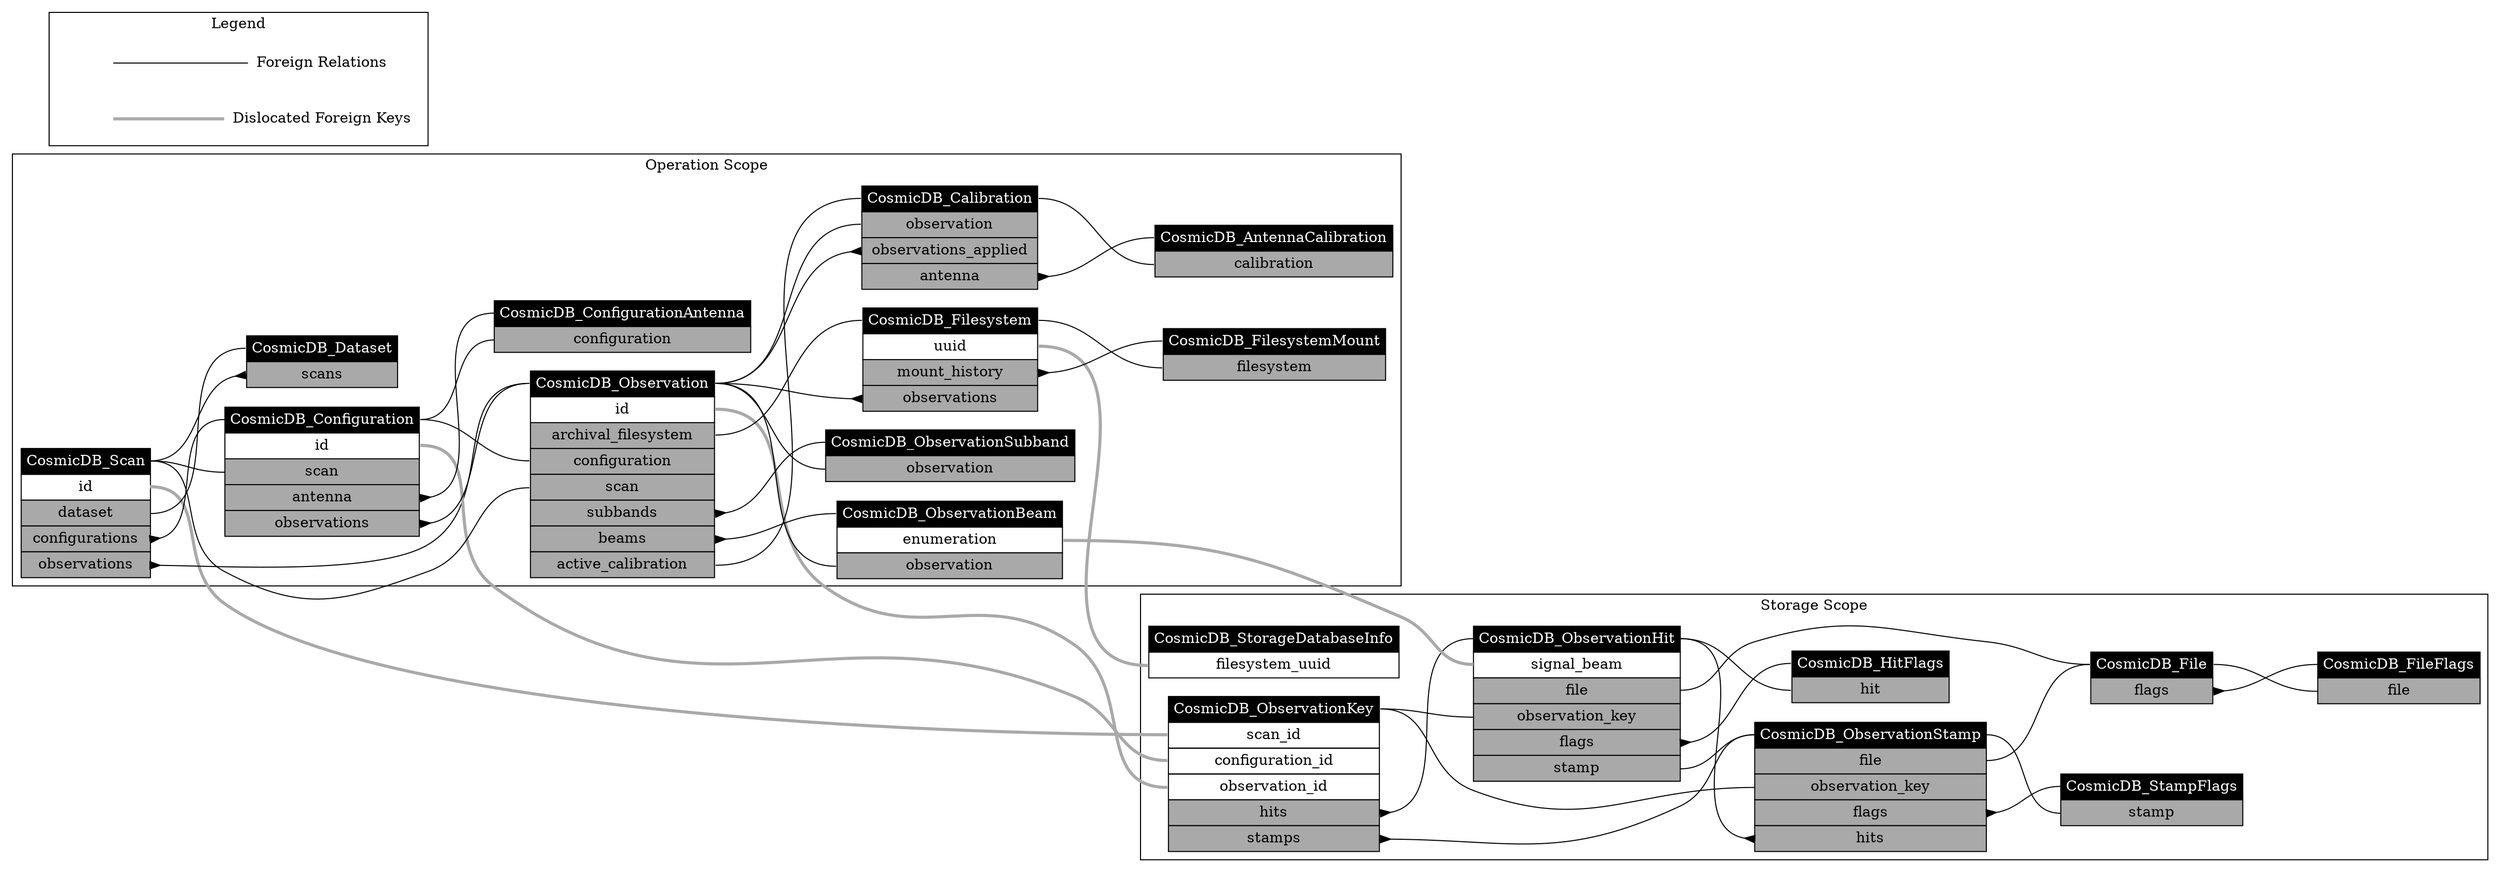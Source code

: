 digraph CosmicDB {
layout=dot;
nodesep=0.25;
rankdir=LR;
ranksep=1;
CosmicDB_Scan:id:e -> CosmicDB_ObservationKey:scan_id:w  [arrowtail=none, color=darkgrey, dir=back, penwidth=3.0, weight=100];
CosmicDB_Configuration:id:e -> CosmicDB_ObservationKey:configuration_id:w  [arrowtail=none, color=darkgrey, dir=back, penwidth=3.0, weight=100];
CosmicDB_Observation:id:e -> CosmicDB_ObservationKey:observation_id:w  [arrowtail=none, color=darkgrey, dir=back, penwidth=3.0, weight=100];
CosmicDB_ObservationBeam:enumeration:e -> CosmicDB_ObservationHit:signal_beam:w  [arrowtail=none, color=darkgrey, dir=back, penwidth=3.0, weight=100];
CosmicDB_Filesystem:uuid:e -> CosmicDB_StorageDatabaseInfo:filesystem_uuid:w  [arrowtail=none, color=darkgrey, dir=back, penwidth=3.0, weight=100];
CosmicDB_Dataset:scans -> CosmicDB_Scan:class  [arrowtail=inv, dir=back];
CosmicDB_Scan:dataset -> CosmicDB_Dataset:class  [arrowtail=none, dir=back];
CosmicDB_Scan:configurations -> CosmicDB_Configuration:class  [arrowtail=inv, dir=back];
CosmicDB_Scan:observations -> CosmicDB_Observation:class  [arrowtail=inv, dir=back];
CosmicDB_Configuration:scan -> CosmicDB_Scan:class  [arrowtail=none, dir=back];
CosmicDB_Configuration:antenna -> CosmicDB_ConfigurationAntenna:class  [arrowtail=inv, dir=back];
CosmicDB_Configuration:observations -> CosmicDB_Observation:class  [arrowtail=inv, dir=back];
CosmicDB_ConfigurationAntenna:configuration -> CosmicDB_Configuration:class  [arrowtail=none, dir=back];
CosmicDB_Calibration:observation -> CosmicDB_Observation:class  [arrowtail=none, dir=back];
CosmicDB_Calibration:observations_applied -> CosmicDB_Observation:class  [arrowtail=inv, dir=back];
CosmicDB_Calibration:antenna -> CosmicDB_AntennaCalibration:class  [arrowtail=inv, dir=back];
CosmicDB_AntennaCalibration:calibration -> CosmicDB_Calibration:class  [arrowtail=none, dir=back];
CosmicDB_Observation:archival_filesystem -> CosmicDB_Filesystem:class  [arrowtail=none, dir=back];
CosmicDB_Observation:configuration -> CosmicDB_Configuration:class  [arrowtail=none, dir=back];
CosmicDB_Observation:scan -> CosmicDB_Scan:class  [arrowtail=none, dir=back];
CosmicDB_Observation:subbands -> CosmicDB_ObservationSubband:class  [arrowtail=inv, dir=back];
CosmicDB_Observation:beams -> CosmicDB_ObservationBeam:class  [arrowtail=inv, dir=back];
CosmicDB_Observation:active_calibration -> CosmicDB_Calibration:class  [arrowtail=none, dir=back];
CosmicDB_ObservationSubband:observation -> CosmicDB_Observation:class  [arrowtail=none, dir=back];
CosmicDB_ObservationBeam:observation -> CosmicDB_Observation:class  [arrowtail=none, dir=back];
CosmicDB_Filesystem:mount_history -> CosmicDB_FilesystemMount:class  [arrowtail=inv, dir=back];
CosmicDB_Filesystem:observations -> CosmicDB_Observation:class  [arrowtail=inv, dir=back];
CosmicDB_FilesystemMount:filesystem -> CosmicDB_Filesystem:class  [arrowtail=none, dir=back];
CosmicDB_ObservationKey:hits -> CosmicDB_ObservationHit:class  [arrowtail=inv, dir=back];
CosmicDB_ObservationKey:stamps -> CosmicDB_ObservationStamp:class  [arrowtail=inv, dir=back];
CosmicDB_File:flags -> CosmicDB_FileFlags:class  [arrowtail=inv, dir=back];
CosmicDB_FileFlags:file -> CosmicDB_File:class  [arrowtail=none, dir=back];
CosmicDB_ObservationStamp:file -> CosmicDB_File:class  [arrowtail=none, dir=back];
CosmicDB_ObservationStamp:observation_key -> CosmicDB_ObservationKey:class  [arrowtail=none, dir=back];
CosmicDB_ObservationStamp:flags -> CosmicDB_StampFlags:class  [arrowtail=inv, dir=back];
CosmicDB_ObservationStamp:hits -> CosmicDB_ObservationHit:class  [arrowtail=inv, dir=back];
CosmicDB_ObservationHit:file -> CosmicDB_File:class  [arrowtail=none, dir=back];
CosmicDB_ObservationHit:observation_key -> CosmicDB_ObservationKey:class  [arrowtail=none, dir=back];
CosmicDB_ObservationHit:flags -> CosmicDB_HitFlags:class  [arrowtail=inv, dir=back];
CosmicDB_ObservationHit:stamp -> CosmicDB_ObservationStamp:class  [arrowtail=none, dir=back];
CosmicDB_HitFlags:hit -> CosmicDB_ObservationHit:class  [arrowtail=none, dir=back];
CosmicDB_StampFlags:stamp -> CosmicDB_ObservationStamp:class  [arrowtail=none, dir=back];
subgraph Operation {
cluster=True;
label="Operation Scope";
CosmicDB_Scan [label=<<table border="0" cellborder="1" cellspacing="0" cellpadding="4">
	<tr><td bgcolor="black" port="class"><font color="white">CosmicDB_Scan</font></td></tr>
	<tr><td port="id">id</td></tr>
	<tr><td bgcolor="darkgrey" port="dataset">dataset</td></tr>
	<tr><td bgcolor="darkgrey" port="configurations">configurations</td></tr>
	<tr><td bgcolor="darkgrey" port="observations">observations</td></tr>
</table>>, shape=plain];
CosmicDB_Configuration [label=<<table border="0" cellborder="1" cellspacing="0" cellpadding="4">
	<tr><td bgcolor="black" port="class"><font color="white">CosmicDB_Configuration</font></td></tr>
	<tr><td port="id">id</td></tr>
	<tr><td bgcolor="darkgrey" port="scan">scan</td></tr>
	<tr><td bgcolor="darkgrey" port="antenna">antenna</td></tr>
	<tr><td bgcolor="darkgrey" port="observations">observations</td></tr>
</table>>, shape=plain];
CosmicDB_Observation [label=<<table border="0" cellborder="1" cellspacing="0" cellpadding="4">
	<tr><td bgcolor="black" port="class"><font color="white">CosmicDB_Observation</font></td></tr>
	<tr><td port="id">id</td></tr>
	<tr><td bgcolor="darkgrey" port="archival_filesystem">archival_filesystem</td></tr>
	<tr><td bgcolor="darkgrey" port="configuration">configuration</td></tr>
	<tr><td bgcolor="darkgrey" port="scan">scan</td></tr>
	<tr><td bgcolor="darkgrey" port="subbands">subbands</td></tr>
	<tr><td bgcolor="darkgrey" port="beams">beams</td></tr>
	<tr><td bgcolor="darkgrey" port="active_calibration">active_calibration</td></tr>
</table>>, shape=plain];
CosmicDB_ObservationBeam [label=<<table border="0" cellborder="1" cellspacing="0" cellpadding="4">
	<tr><td bgcolor="black" port="class"><font color="white">CosmicDB_ObservationBeam</font></td></tr>
	<tr><td port="enumeration">enumeration</td></tr>
	<tr><td bgcolor="darkgrey" port="observation">observation</td></tr>
</table>>, shape=plain];
CosmicDB_Filesystem [label=<<table border="0" cellborder="1" cellspacing="0" cellpadding="4">
	<tr><td bgcolor="black" port="class"><font color="white">CosmicDB_Filesystem</font></td></tr>
	<tr><td port="uuid">uuid</td></tr>
	<tr><td bgcolor="darkgrey" port="mount_history">mount_history</td></tr>
	<tr><td bgcolor="darkgrey" port="observations">observations</td></tr>
</table>>, shape=plain];
CosmicDB_Dataset [label=<<table border="0" cellborder="1" cellspacing="0" cellpadding="4">
	<tr><td bgcolor="black" port="class"><font color="white">CosmicDB_Dataset</font></td></tr>
	<tr><td bgcolor="darkgrey" port="scans">scans</td></tr>
</table>>, shape=plain];
CosmicDB_ConfigurationAntenna [label=<<table border="0" cellborder="1" cellspacing="0" cellpadding="4">
	<tr><td bgcolor="black" port="class"><font color="white">CosmicDB_ConfigurationAntenna</font></td></tr>
	<tr><td bgcolor="darkgrey" port="configuration">configuration</td></tr>
</table>>, shape=plain];
CosmicDB_Calibration [label=<<table border="0" cellborder="1" cellspacing="0" cellpadding="4">
	<tr><td bgcolor="black" port="class"><font color="white">CosmicDB_Calibration</font></td></tr>
	<tr><td bgcolor="darkgrey" port="observation">observation</td></tr>
	<tr><td bgcolor="darkgrey" port="observations_applied">observations_applied</td></tr>
	<tr><td bgcolor="darkgrey" port="antenna">antenna</td></tr>
</table>>, shape=plain];
CosmicDB_AntennaCalibration [label=<<table border="0" cellborder="1" cellspacing="0" cellpadding="4">
	<tr><td bgcolor="black" port="class"><font color="white">CosmicDB_AntennaCalibration</font></td></tr>
	<tr><td bgcolor="darkgrey" port="calibration">calibration</td></tr>
</table>>, shape=plain];
CosmicDB_ObservationSubband [label=<<table border="0" cellborder="1" cellspacing="0" cellpadding="4">
	<tr><td bgcolor="black" port="class"><font color="white">CosmicDB_ObservationSubband</font></td></tr>
	<tr><td bgcolor="darkgrey" port="observation">observation</td></tr>
</table>>, shape=plain];
CosmicDB_FilesystemMount [label=<<table border="0" cellborder="1" cellspacing="0" cellpadding="4">
	<tr><td bgcolor="black" port="class"><font color="white">CosmicDB_FilesystemMount</font></td></tr>
	<tr><td bgcolor="darkgrey" port="filesystem">filesystem</td></tr>
</table>>, shape=plain];
}

subgraph Storage {
cluster=True;
label="Storage Scope";
CosmicDB_ObservationKey [label=<<table border="0" cellborder="1" cellspacing="0" cellpadding="4">
	<tr><td bgcolor="black" port="class"><font color="white">CosmicDB_ObservationKey</font></td></tr>
	<tr><td port="scan_id">scan_id</td></tr>
	<tr><td port="configuration_id">configuration_id</td></tr>
	<tr><td port="observation_id">observation_id</td></tr>
	<tr><td bgcolor="darkgrey" port="hits">hits</td></tr>
	<tr><td bgcolor="darkgrey" port="stamps">stamps</td></tr>
</table>>, shape=plain];
CosmicDB_ObservationHit [label=<<table border="0" cellborder="1" cellspacing="0" cellpadding="4">
	<tr><td bgcolor="black" port="class"><font color="white">CosmicDB_ObservationHit</font></td></tr>
	<tr><td port="signal_beam">signal_beam</td></tr>
	<tr><td bgcolor="darkgrey" port="file">file</td></tr>
	<tr><td bgcolor="darkgrey" port="observation_key">observation_key</td></tr>
	<tr><td bgcolor="darkgrey" port="flags">flags</td></tr>
	<tr><td bgcolor="darkgrey" port="stamp">stamp</td></tr>
</table>>, shape=plain];
CosmicDB_StorageDatabaseInfo [label=<<table border="0" cellborder="1" cellspacing="0" cellpadding="4">
	<tr><td bgcolor="black" port="class"><font color="white">CosmicDB_StorageDatabaseInfo</font></td></tr>
	<tr><td port="filesystem_uuid">filesystem_uuid</td></tr>
</table>>, shape=plain];
CosmicDB_File [label=<<table border="0" cellborder="1" cellspacing="0" cellpadding="4">
	<tr><td bgcolor="black" port="class"><font color="white">CosmicDB_File</font></td></tr>
	<tr><td bgcolor="darkgrey" port="flags">flags</td></tr>
</table>>, shape=plain];
CosmicDB_FileFlags [label=<<table border="0" cellborder="1" cellspacing="0" cellpadding="4">
	<tr><td bgcolor="black" port="class"><font color="white">CosmicDB_FileFlags</font></td></tr>
	<tr><td bgcolor="darkgrey" port="file">file</td></tr>
</table>>, shape=plain];
CosmicDB_ObservationStamp [label=<<table border="0" cellborder="1" cellspacing="0" cellpadding="4">
	<tr><td bgcolor="black" port="class"><font color="white">CosmicDB_ObservationStamp</font></td></tr>
	<tr><td bgcolor="darkgrey" port="file">file</td></tr>
	<tr><td bgcolor="darkgrey" port="observation_key">observation_key</td></tr>
	<tr><td bgcolor="darkgrey" port="flags">flags</td></tr>
	<tr><td bgcolor="darkgrey" port="hits">hits</td></tr>
</table>>, shape=plain];
CosmicDB_HitFlags [label=<<table border="0" cellborder="1" cellspacing="0" cellpadding="4">
	<tr><td bgcolor="black" port="class"><font color="white">CosmicDB_HitFlags</font></td></tr>
	<tr><td bgcolor="darkgrey" port="hit">hit</td></tr>
</table>>, shape=plain];
CosmicDB_StampFlags [label=<<table border="0" cellborder="1" cellspacing="0" cellpadding="4">
	<tr><td bgcolor="black" port="class"><font color="white">CosmicDB_StampFlags</font></td></tr>
	<tr><td bgcolor="darkgrey" port="stamp">stamp</td></tr>
</table>>, shape=plain];
}

subgraph legend {
cluster=True;
label="Legend";
"Foreign Relations_0" [label="", shape=none];
"Foreign Relations_1" [label="Foreign Relations", shape=none];
"Foreign Relations_0" -> "Foreign Relations_1"  [arrowtail=none, color=black, dir=back];
"Dislocated Foreign Keys_0" [label="", shape=none];
"Dislocated Foreign Keys_1" [label="Dislocated Foreign Keys", shape=none];
"Dislocated Foreign Keys_0" -> "Dislocated Foreign Keys_1"  [arrowtail=none, color=darkgrey, dir=back, penwidth=3.0];
}

}
